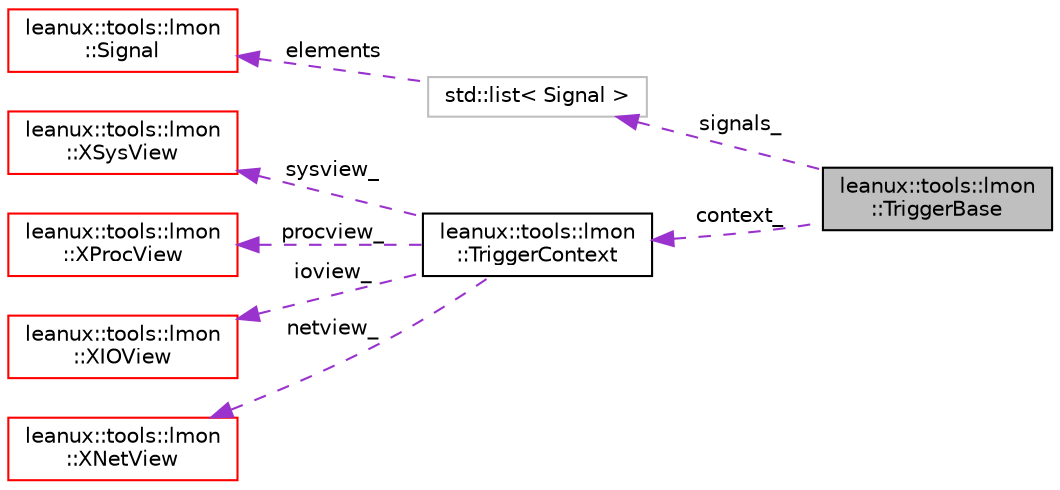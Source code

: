digraph "leanux::tools::lmon::TriggerBase"
{
 // LATEX_PDF_SIZE
  bgcolor="transparent";
  edge [fontname="Helvetica",fontsize="10",labelfontname="Helvetica",labelfontsize="10"];
  node [fontname="Helvetica",fontsize="10",shape=record];
  rankdir="LR";
  Node1 [label="leanux::tools::lmon\l::TriggerBase",height=0.2,width=0.4,color="black", fillcolor="grey75", style="filled", fontcolor="black",tooltip=" "];
  Node2 -> Node1 [dir="back",color="darkorchid3",fontsize="10",style="dashed",label=" signals_" ,fontname="Helvetica"];
  Node2 [label="std::list\< Signal \>",height=0.2,width=0.4,color="grey75",tooltip=" "];
  Node3 -> Node2 [dir="back",color="darkorchid3",fontsize="10",style="dashed",label=" elements" ,fontname="Helvetica"];
  Node3 [label="leanux::tools::lmon\l::Signal",height=0.2,width=0.4,color="red",URL="$namespaceleanux_1_1tools_1_1lmon.html#structleanux_1_1tools_1_1lmon_1_1Signal",tooltip=" "];
  Node6 -> Node1 [dir="back",color="darkorchid3",fontsize="10",style="dashed",label=" context_" ,fontname="Helvetica"];
  Node6 [label="leanux::tools::lmon\l::TriggerContext",height=0.2,width=0.4,color="black",URL="$namespaceleanux_1_1tools_1_1lmon.html#structleanux_1_1tools_1_1lmon_1_1TriggerContext",tooltip=" "];
  Node7 -> Node6 [dir="back",color="darkorchid3",fontsize="10",style="dashed",label=" sysview_" ,fontname="Helvetica"];
  Node7 [label="leanux::tools::lmon\l::XSysView",height=0.2,width=0.4,color="red",URL="$namespaceleanux_1_1tools_1_1lmon.html#structleanux_1_1tools_1_1lmon_1_1XSysView",tooltip="Data record for SysView display."];
  Node21 -> Node6 [dir="back",color="darkorchid3",fontsize="10",style="dashed",label=" procview_" ,fontname="Helvetica"];
  Node21 [label="leanux::tools::lmon\l::XProcView",height=0.2,width=0.4,color="red",URL="$namespaceleanux_1_1tools_1_1lmon.html#structleanux_1_1tools_1_1lmon_1_1XProcView",tooltip=" "];
  Node30 -> Node6 [dir="back",color="darkorchid3",fontsize="10",style="dashed",label=" ioview_" ,fontname="Helvetica"];
  Node30 [label="leanux::tools::lmon\l::XIOView",height=0.2,width=0.4,color="red",URL="$namespaceleanux_1_1tools_1_1lmon.html#structleanux_1_1tools_1_1lmon_1_1XIOView",tooltip="Data record for IOView display."];
  Node35 -> Node6 [dir="back",color="darkorchid3",fontsize="10",style="dashed",label=" netview_" ,fontname="Helvetica"];
  Node35 [label="leanux::tools::lmon\l::XNetView",height=0.2,width=0.4,color="red",URL="$namespaceleanux_1_1tools_1_1lmon.html#structleanux_1_1tools_1_1lmon_1_1XNetView",tooltip="Data record for NetView display."];
}
